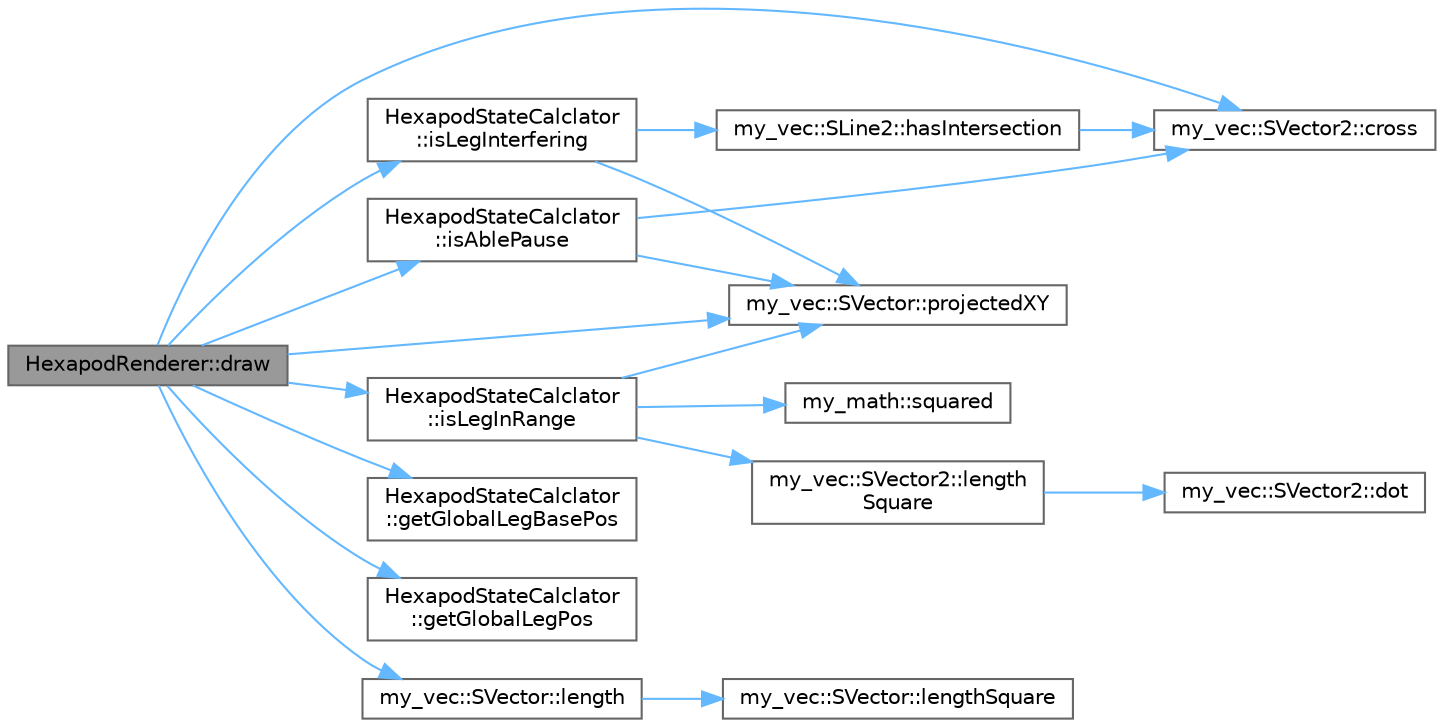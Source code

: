 digraph "HexapodRenderer::draw"
{
 // LATEX_PDF_SIZE
  bgcolor="transparent";
  edge [fontname=Helvetica,fontsize=10,labelfontname=Helvetica,labelfontsize=10];
  node [fontname=Helvetica,fontsize=10,shape=box,height=0.2,width=0.4];
  rankdir="LR";
  Node1 [id="Node000001",label="HexapodRenderer::draw",height=0.2,width=0.4,color="gray40", fillcolor="grey60", style="filled", fontcolor="black",tooltip="ロボットを3D空間に描画する．"];
  Node1 -> Node2 [id="edge1_Node000001_Node000002",color="steelblue1",style="solid",tooltip=" "];
  Node2 [id="Node000002",label="my_vec::SVector2::cross",height=0.2,width=0.4,color="grey40", fillcolor="white", style="filled",URL="$structmy__vec_1_1_s_vector2.html#ac2b5470c2541a3292a27b38840ebb7c2",tooltip="このベクトルとotherの外積を返す"];
  Node1 -> Node3 [id="edge2_Node000001_Node000003",color="steelblue1",style="solid",tooltip=" "];
  Node3 [id="Node000003",label="HexapodStateCalclator\l::getGlobalLegBasePos",height=0.2,width=0.4,color="grey40", fillcolor="white", style="filled",URL="$class_hexapod_state_calclator.html#a6929ec7484c6d43815c4b88ba6ab7024",tooltip="脚位置は離散化されて制御されるが，その時の4の位置をグローバル座標で出力する．"];
  Node1 -> Node4 [id="edge3_Node000001_Node000004",color="steelblue1",style="solid",tooltip=" "];
  Node4 [id="Node000004",label="HexapodStateCalclator\l::getGlobalLegPos",height=0.2,width=0.4,color="grey40", fillcolor="white", style="filled",URL="$class_hexapod_state_calclator.html#a07f1e2f659fb9c34344a6ba821f128cf",tooltip="脚座標は脚の付け根を原点とした座標系なので，それをグローバル座標に変換する．"];
  Node1 -> Node5 [id="edge4_Node000001_Node000005",color="steelblue1",style="solid",tooltip=" "];
  Node5 [id="Node000005",label="HexapodStateCalclator\l::isAblePause",height=0.2,width=0.4,color="grey40", fillcolor="white", style="filled",URL="$class_hexapod_state_calclator.html#a5e34910a6da418efdc1e1632672f15e7",tooltip="転ばない姿勢かどうか調べる．"];
  Node5 -> Node2 [id="edge5_Node000005_Node000002",color="steelblue1",style="solid",tooltip=" "];
  Node5 -> Node6 [id="edge6_Node000005_Node000006",color="steelblue1",style="solid",tooltip=" "];
  Node6 [id="Node000006",label="my_vec::SVector::projectedXY",height=0.2,width=0.4,color="grey40", fillcolor="white", style="filled",URL="$structmy__vec_1_1_s_vector.html#ada5408a85d72fdbf6ae0f5f6d42862f7",tooltip="XY平面に射影したベクトルを返す．"];
  Node1 -> Node7 [id="edge7_Node000001_Node000007",color="steelblue1",style="solid",tooltip=" "];
  Node7 [id="Node000007",label="HexapodStateCalclator\l::isLegInRange",height=0.2,width=0.4,color="grey40", fillcolor="white", style="filled",URL="$class_hexapod_state_calclator.html#a44b81247eee6784742703a394716739d",tooltip="脚が可動範囲内かチェックする．速度重視のため，ざっくりとした計算を行う．"];
  Node7 -> Node8 [id="edge8_Node000007_Node000008",color="steelblue1",style="solid",tooltip=" "];
  Node8 [id="Node000008",label="my_vec::SVector2::length\lSquare",height=0.2,width=0.4,color="grey40", fillcolor="white", style="filled",URL="$structmy__vec_1_1_s_vector2.html#a7fa50793aa9b2afa33a1a331169a56e3",tooltip="このベクトルの長さの2乗を返す"];
  Node8 -> Node9 [id="edge9_Node000008_Node000009",color="steelblue1",style="solid",tooltip=" "];
  Node9 [id="Node000009",label="my_vec::SVector2::dot",height=0.2,width=0.4,color="grey40", fillcolor="white", style="filled",URL="$structmy__vec_1_1_s_vector2.html#a5f60b944922624d5eda770ed4b9912b8",tooltip="このベクトルとotherの内積を返す"];
  Node7 -> Node6 [id="edge10_Node000007_Node000006",color="steelblue1",style="solid",tooltip=" "];
  Node7 -> Node10 [id="edge11_Node000007_Node000010",color="steelblue1",style="solid",tooltip=" "];
  Node10 [id="Node000010",label="my_math::squared",height=0.2,width=0.4,color="grey40", fillcolor="white", style="filled",URL="$namespacemy__math.html#aacc8f27ccee67f8dd99906b16d707769",tooltip="2乗した値を返す関数．"];
  Node1 -> Node11 [id="edge12_Node000001_Node000011",color="steelblue1",style="solid",tooltip=" "];
  Node11 [id="Node000011",label="HexapodStateCalclator\l::isLegInterfering",height=0.2,width=0.4,color="grey40", fillcolor="white", style="filled",URL="$class_hexapod_state_calclator.html#a4b7626cfcaab44e79148c5f5b4acd30f",tooltip="脚の干渉をチェックする．"];
  Node11 -> Node12 [id="edge13_Node000011_Node000012",color="steelblue1",style="solid",tooltip=" "];
  Node12 [id="Node000012",label="my_vec::SLine2::hasIntersection",height=0.2,width=0.4,color="grey40", fillcolor="white", style="filled",URL="$structmy__vec_1_1_s_line2.html#a3599e0d2dcd3d912ccd5fb20ebdb67f7",tooltip="交点が存在しているかどうか調べる関数"];
  Node12 -> Node2 [id="edge14_Node000012_Node000002",color="steelblue1",style="solid",tooltip=" "];
  Node11 -> Node6 [id="edge15_Node000011_Node000006",color="steelblue1",style="solid",tooltip=" "];
  Node1 -> Node13 [id="edge16_Node000001_Node000013",color="steelblue1",style="solid",tooltip=" "];
  Node13 [id="Node000013",label="my_vec::SVector::length",height=0.2,width=0.4,color="grey40", fillcolor="white", style="filled",URL="$structmy__vec_1_1_s_vector.html#ab7e048615bd7e965e0be62a3e92a32c1",tooltip="ベクトルの長さを返す．sqrt(ルートの計算)がまぁまぁ重いので，lengthSquareでいいならこっち使うべき．"];
  Node13 -> Node14 [id="edge17_Node000013_Node000014",color="steelblue1",style="solid",tooltip=" "];
  Node14 [id="Node000014",label="my_vec::SVector::lengthSquare",height=0.2,width=0.4,color="grey40", fillcolor="white", style="filled",URL="$structmy__vec_1_1_s_vector.html#ad0873be2086aeb705197892cbace0b38",tooltip="ベクトルの長さの2乗を返す．sqrt(ルートの計算)がまぁまぁ重いのでこっちを使えるなら使うべき．"];
  Node1 -> Node6 [id="edge18_Node000001_Node000006",color="steelblue1",style="solid",tooltip=" "];
}
